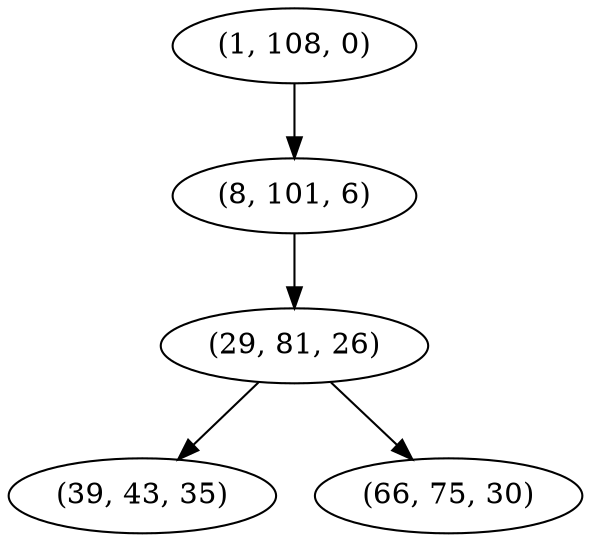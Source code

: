 digraph tree {
    "(1, 108, 0)";
    "(8, 101, 6)";
    "(29, 81, 26)";
    "(39, 43, 35)";
    "(66, 75, 30)";
    "(1, 108, 0)" -> "(8, 101, 6)";
    "(8, 101, 6)" -> "(29, 81, 26)";
    "(29, 81, 26)" -> "(39, 43, 35)";
    "(29, 81, 26)" -> "(66, 75, 30)";
}
